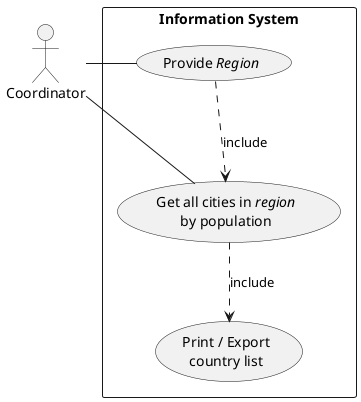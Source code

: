 @startuml

actor A1 as "Coordinator"

rectangle "Information System" {
    usecase UC9 as "Get all cities in //region//
                    by population"

    usecase UCa as "Provide //Region//"

    usecase UCb as "Print / Export
            country list"

    A1 - UC9
    A1 - UCa
    UCa ..> UC9 : include
    UC9 ..> UCb : include
}
@enduml